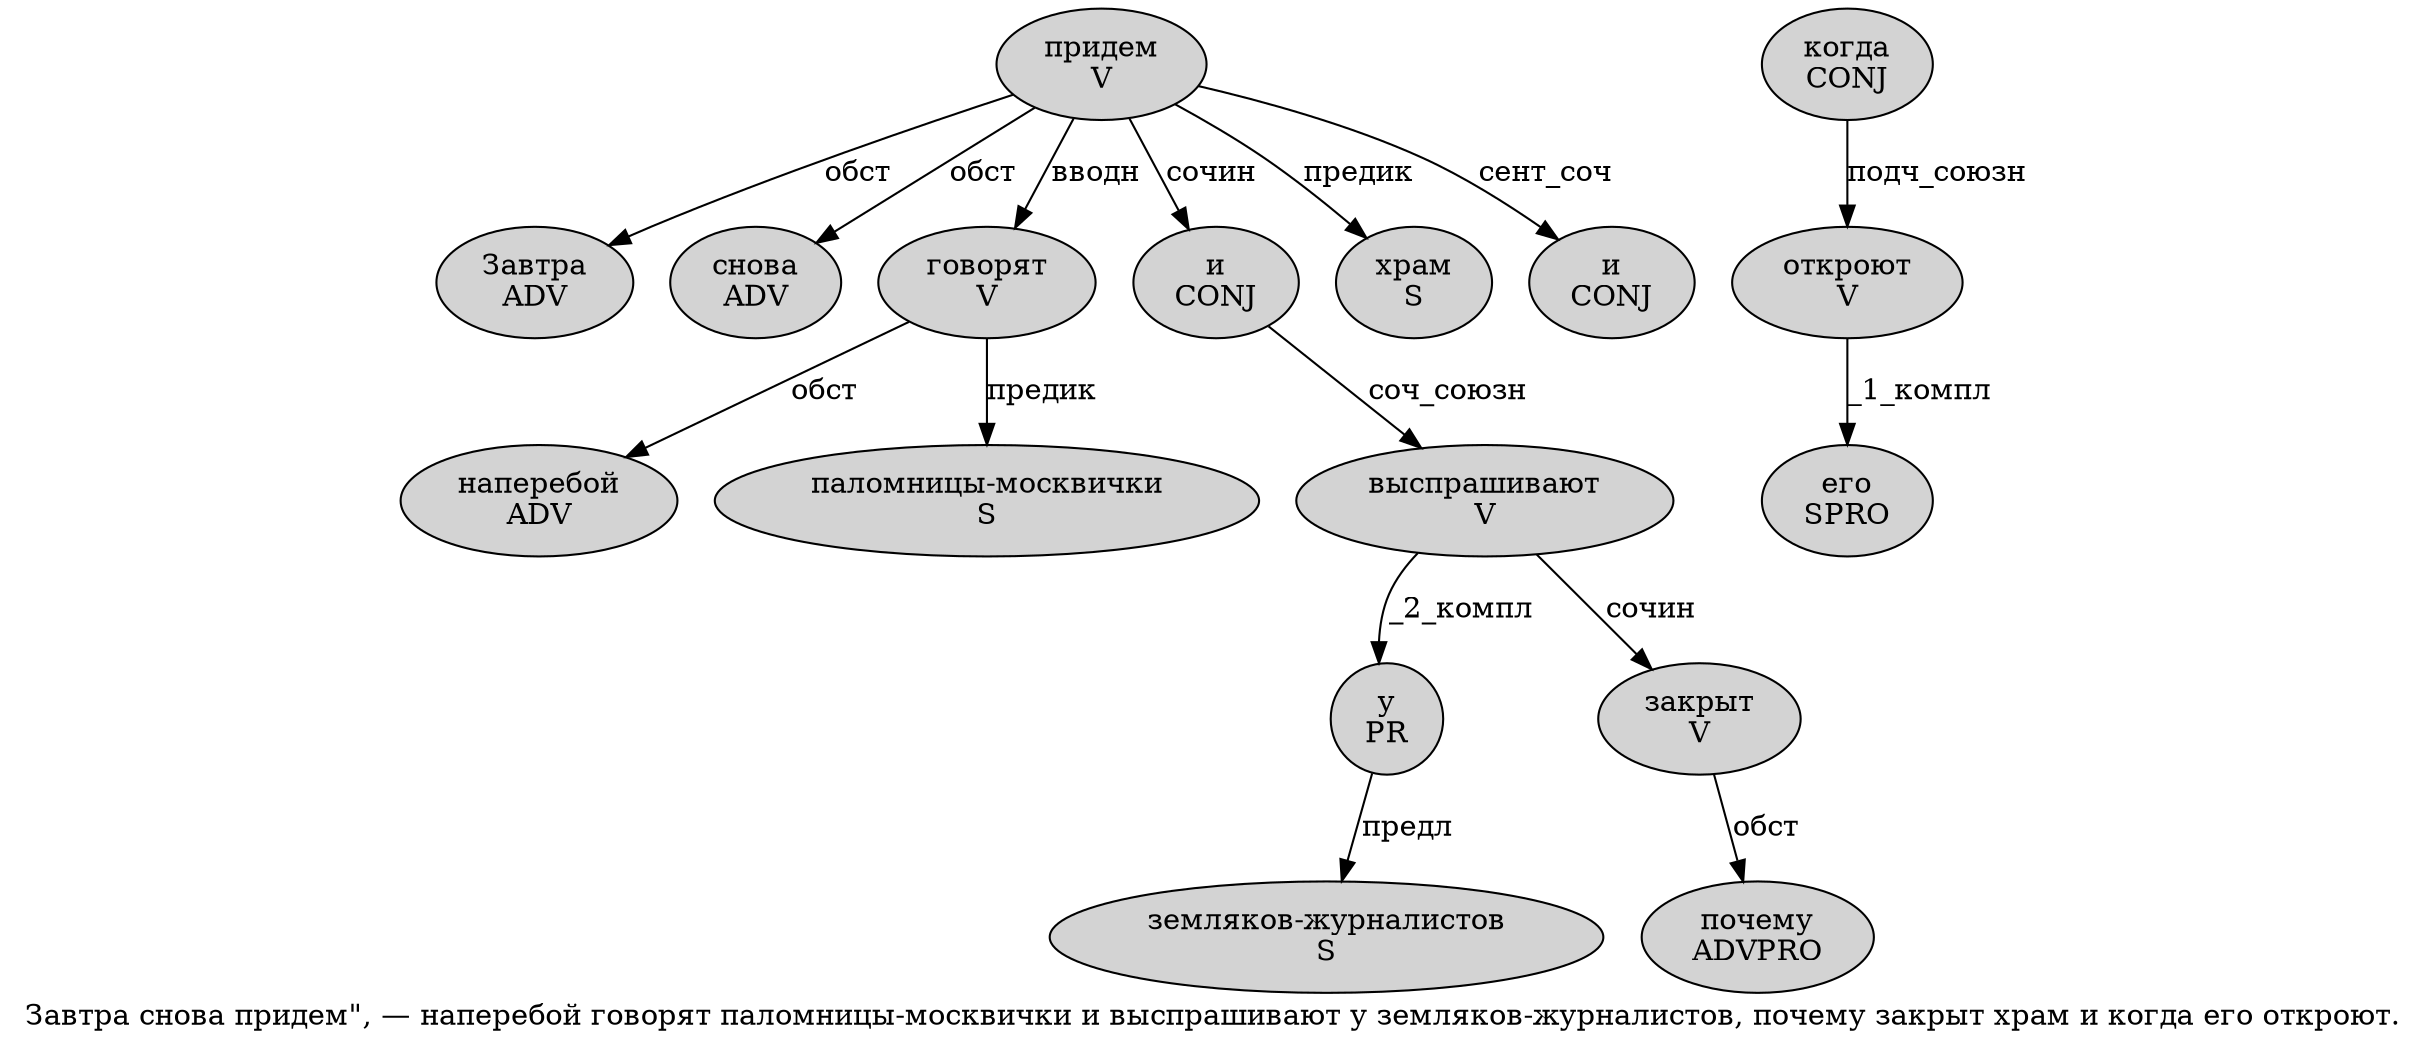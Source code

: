 digraph SENTENCE_7 {
	graph [label="Завтра снова придем\", — наперебой говорят паломницы-москвички и выспрашивают у земляков-журналистов, почему закрыт храм и когда его откроют."]
	node [style=filled]
		0 [label="Завтра
ADV" color="" fillcolor=lightgray penwidth=1 shape=ellipse]
		1 [label="снова
ADV" color="" fillcolor=lightgray penwidth=1 shape=ellipse]
		2 [label="придем
V" color="" fillcolor=lightgray penwidth=1 shape=ellipse]
		6 [label="наперебой
ADV" color="" fillcolor=lightgray penwidth=1 shape=ellipse]
		7 [label="говорят
V" color="" fillcolor=lightgray penwidth=1 shape=ellipse]
		8 [label="паломницы-москвички
S" color="" fillcolor=lightgray penwidth=1 shape=ellipse]
		9 [label="и
CONJ" color="" fillcolor=lightgray penwidth=1 shape=ellipse]
		10 [label="выспрашивают
V" color="" fillcolor=lightgray penwidth=1 shape=ellipse]
		11 [label="у
PR" color="" fillcolor=lightgray penwidth=1 shape=ellipse]
		12 [label="земляков-журналистов
S" color="" fillcolor=lightgray penwidth=1 shape=ellipse]
		14 [label="почему
ADVPRO" color="" fillcolor=lightgray penwidth=1 shape=ellipse]
		15 [label="закрыт
V" color="" fillcolor=lightgray penwidth=1 shape=ellipse]
		16 [label="храм
S" color="" fillcolor=lightgray penwidth=1 shape=ellipse]
		17 [label="и
CONJ" color="" fillcolor=lightgray penwidth=1 shape=ellipse]
		18 [label="когда
CONJ" color="" fillcolor=lightgray penwidth=1 shape=ellipse]
		19 [label="его
SPRO" color="" fillcolor=lightgray penwidth=1 shape=ellipse]
		20 [label="откроют
V" color="" fillcolor=lightgray penwidth=1 shape=ellipse]
			18 -> 20 [label="подч_союзн"]
			7 -> 6 [label="обст"]
			7 -> 8 [label="предик"]
			9 -> 10 [label="соч_союзн"]
			15 -> 14 [label="обст"]
			10 -> 11 [label="_2_компл"]
			10 -> 15 [label="сочин"]
			2 -> 0 [label="обст"]
			2 -> 1 [label="обст"]
			2 -> 7 [label="вводн"]
			2 -> 9 [label="сочин"]
			2 -> 16 [label="предик"]
			2 -> 17 [label="сент_соч"]
			11 -> 12 [label="предл"]
			20 -> 19 [label="_1_компл"]
}